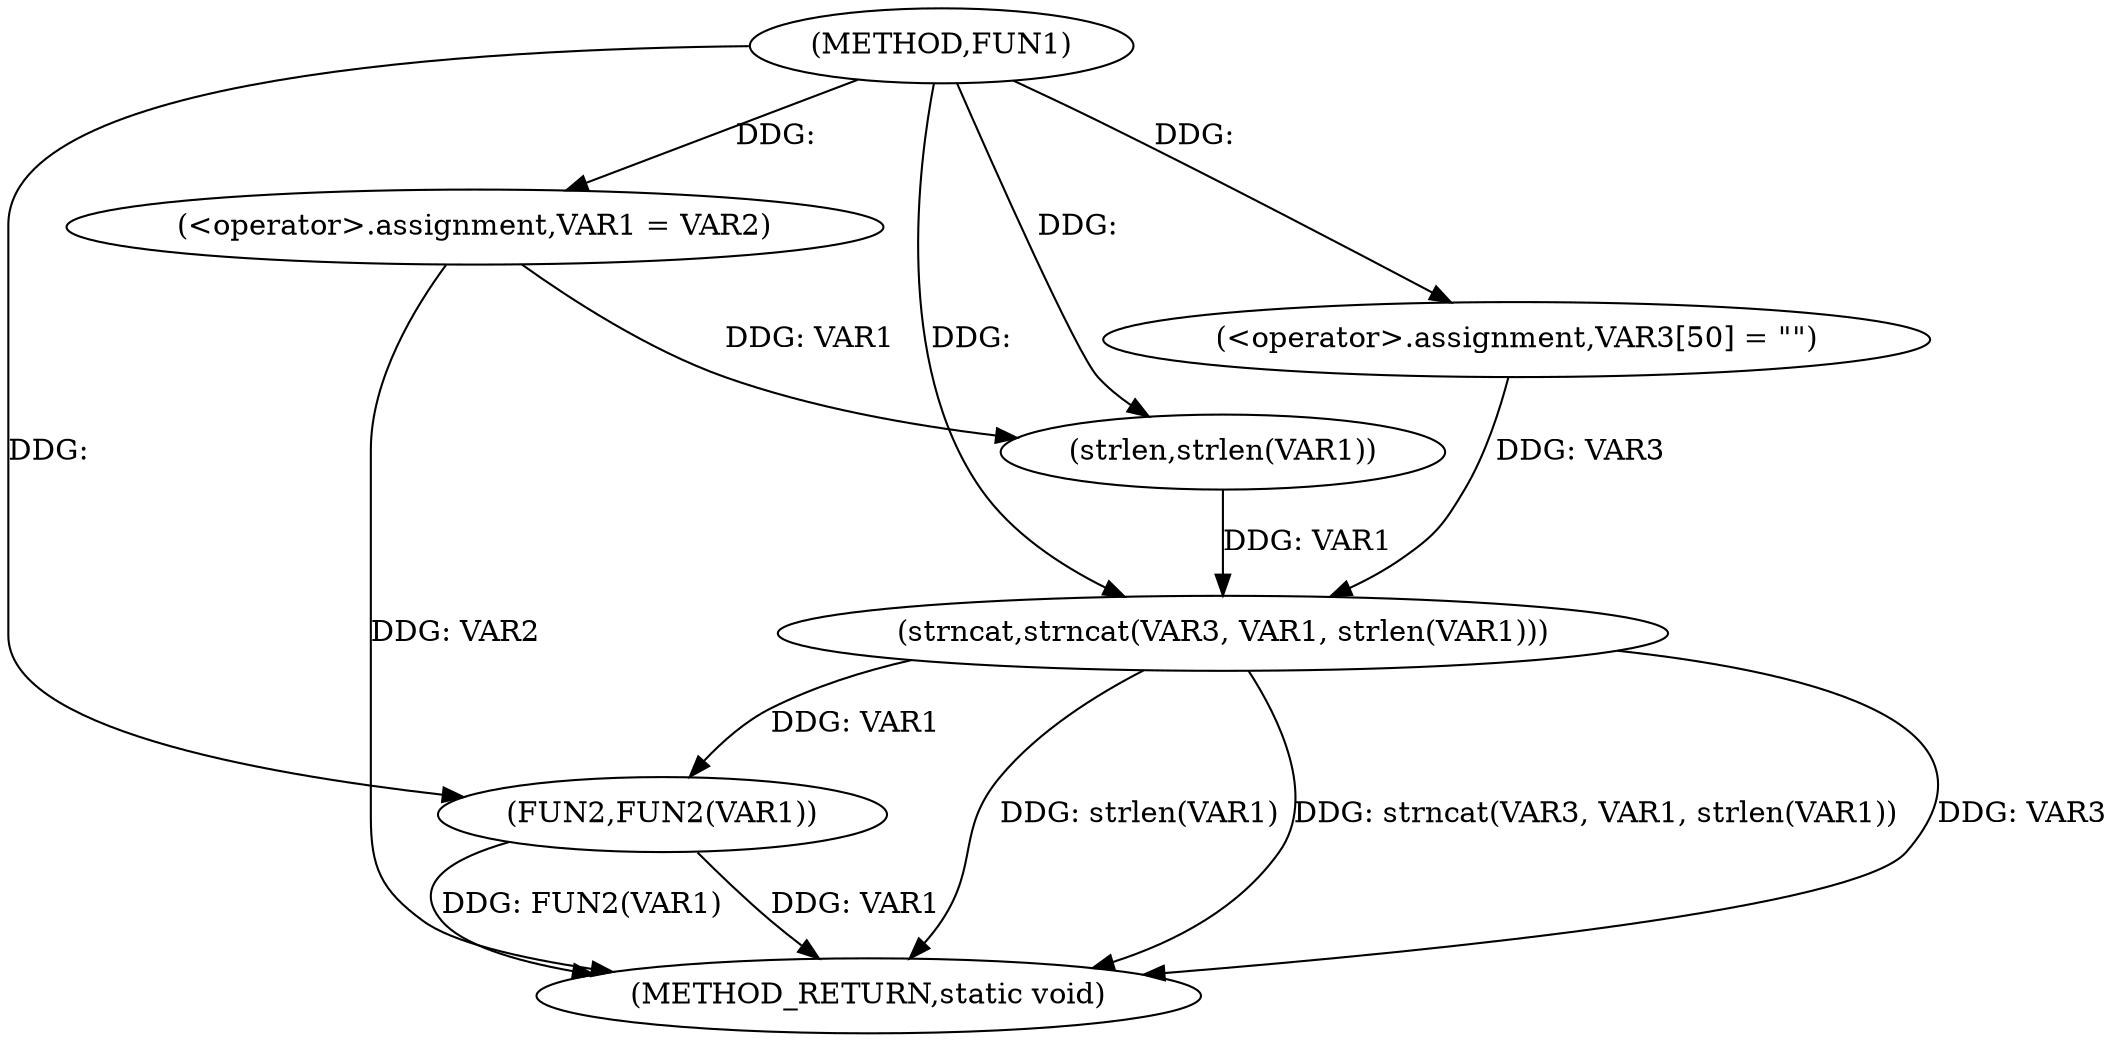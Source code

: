 digraph FUN1 {  
"1000100" [label = "(METHOD,FUN1)" ]
"1000119" [label = "(METHOD_RETURN,static void)" ]
"1000104" [label = "(<operator>.assignment,VAR1 = VAR2)" ]
"1000109" [label = "(<operator>.assignment,VAR3[50] = \"\")" ]
"1000112" [label = "(strncat,strncat(VAR3, VAR1, strlen(VAR1)))" ]
"1000115" [label = "(strlen,strlen(VAR1))" ]
"1000117" [label = "(FUN2,FUN2(VAR1))" ]
  "1000117" -> "1000119"  [ label = "DDG: FUN2(VAR1)"] 
  "1000112" -> "1000119"  [ label = "DDG: strlen(VAR1)"] 
  "1000117" -> "1000119"  [ label = "DDG: VAR1"] 
  "1000112" -> "1000119"  [ label = "DDG: strncat(VAR3, VAR1, strlen(VAR1))"] 
  "1000112" -> "1000119"  [ label = "DDG: VAR3"] 
  "1000104" -> "1000119"  [ label = "DDG: VAR2"] 
  "1000100" -> "1000104"  [ label = "DDG: "] 
  "1000100" -> "1000109"  [ label = "DDG: "] 
  "1000109" -> "1000112"  [ label = "DDG: VAR3"] 
  "1000100" -> "1000112"  [ label = "DDG: "] 
  "1000115" -> "1000112"  [ label = "DDG: VAR1"] 
  "1000104" -> "1000115"  [ label = "DDG: VAR1"] 
  "1000100" -> "1000115"  [ label = "DDG: "] 
  "1000112" -> "1000117"  [ label = "DDG: VAR1"] 
  "1000100" -> "1000117"  [ label = "DDG: "] 
}

